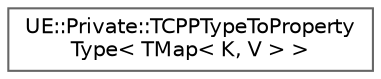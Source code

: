 digraph "Graphical Class Hierarchy"
{
 // INTERACTIVE_SVG=YES
 // LATEX_PDF_SIZE
  bgcolor="transparent";
  edge [fontname=Helvetica,fontsize=10,labelfontname=Helvetica,labelfontsize=10];
  node [fontname=Helvetica,fontsize=10,shape=box,height=0.2,width=0.4];
  rankdir="LR";
  Node0 [id="Node000000",label="UE::Private::TCPPTypeToProperty\lType\< TMap\< K, V \> \>",height=0.2,width=0.4,color="grey40", fillcolor="white", style="filled",URL="$d9/db2/structUE_1_1Private_1_1TCPPTypeToPropertyType_3_01TMap_3_01K_00_01V_01_4_01_4.html",tooltip=" "];
}
